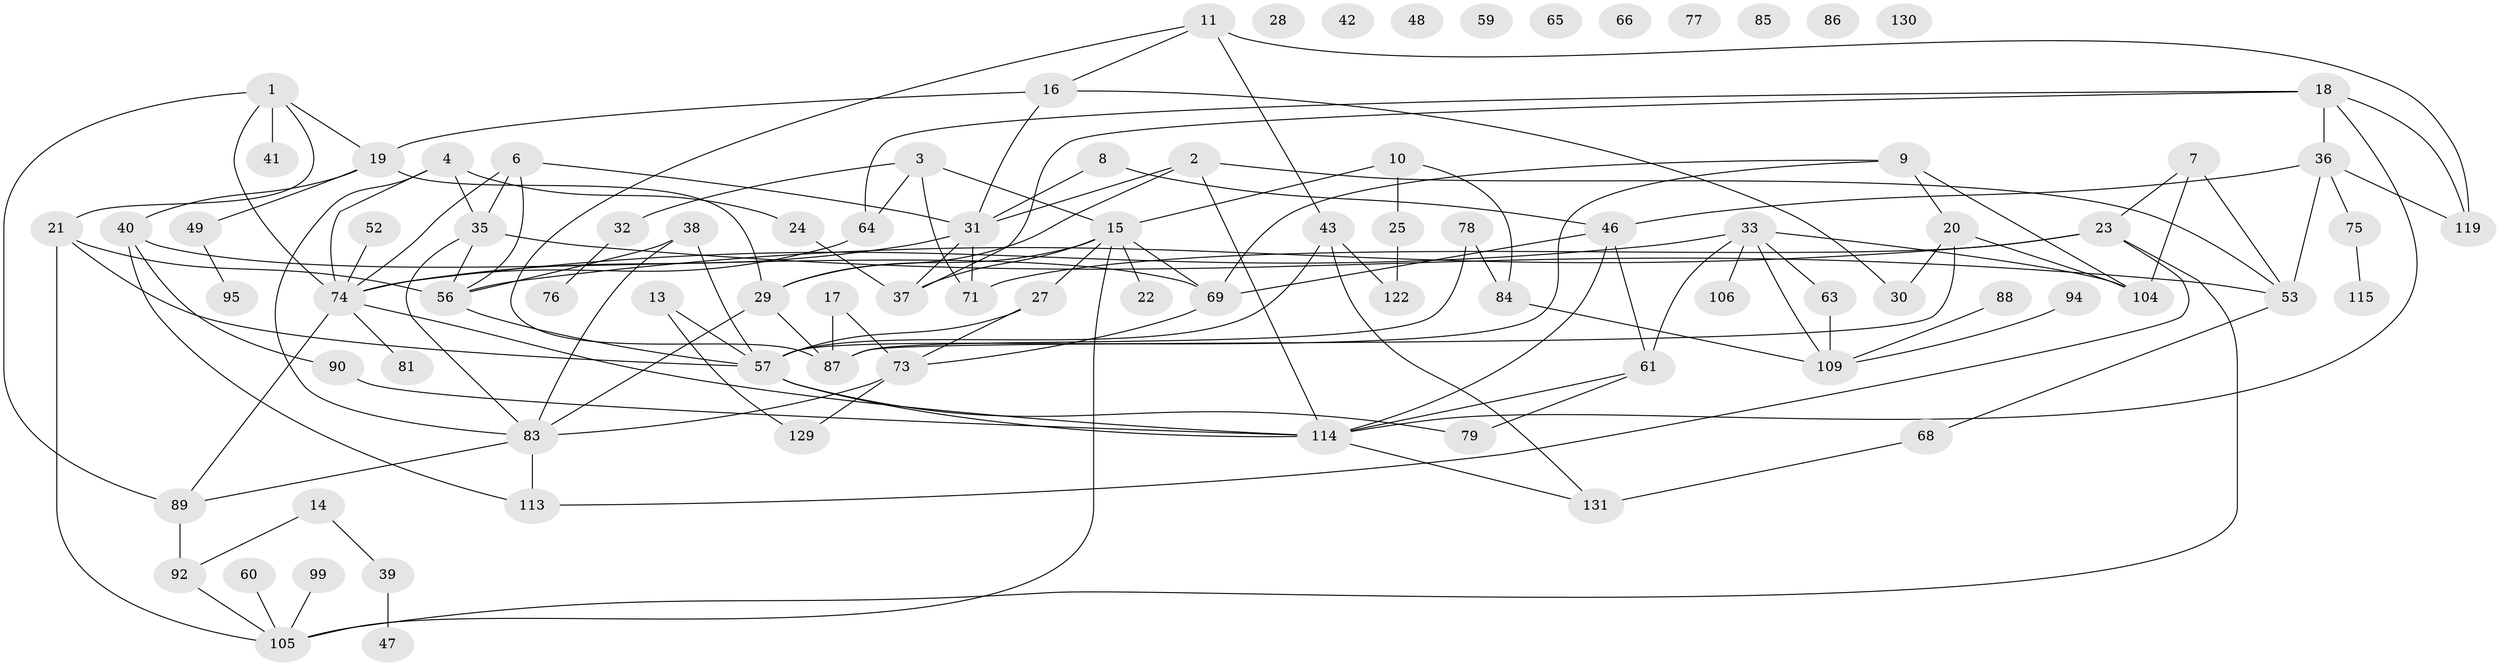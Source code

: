 // Generated by graph-tools (version 1.1) at 2025/23/03/03/25 07:23:25]
// undirected, 89 vertices, 137 edges
graph export_dot {
graph [start="1"]
  node [color=gray90,style=filled];
  1 [super="+5"];
  2 [super="+44"];
  3 [super="+100"];
  4 [super="+12"];
  6 [super="+98"];
  7;
  8;
  9;
  10;
  11 [super="+26"];
  13 [super="+93"];
  14;
  15 [super="+110"];
  16 [super="+67"];
  17;
  18 [super="+72"];
  19 [super="+70"];
  20 [super="+116"];
  21 [super="+62"];
  22;
  23 [super="+45"];
  24;
  25 [super="+111"];
  27;
  28;
  29 [super="+128"];
  30 [super="+54"];
  31 [super="+118"];
  32 [super="+80"];
  33 [super="+34"];
  35 [super="+123"];
  36 [super="+51"];
  37 [super="+102"];
  38 [super="+50"];
  39 [super="+58"];
  40 [super="+103"];
  41;
  42;
  43;
  46 [super="+107"];
  47;
  48;
  49;
  52 [super="+132"];
  53 [super="+55"];
  56 [super="+127"];
  57 [super="+125"];
  59;
  60;
  61 [super="+101"];
  63;
  64 [super="+96"];
  65;
  66;
  68;
  69 [super="+91"];
  71 [super="+120"];
  73 [super="+97"];
  74 [super="+82"];
  75;
  76;
  77;
  78 [super="+126"];
  79;
  81;
  83 [super="+121"];
  84 [super="+117"];
  85;
  86;
  87 [super="+112"];
  88;
  89;
  90 [super="+108"];
  92 [super="+135"];
  94;
  95;
  99;
  104;
  105;
  106;
  109 [super="+133"];
  113;
  114 [super="+124"];
  115;
  119;
  122;
  129;
  130;
  131 [super="+134"];
  1 -- 41;
  1 -- 74;
  1 -- 89;
  1 -- 21;
  1 -- 19;
  2 -- 31;
  2 -- 53;
  2 -- 29;
  2 -- 114;
  3 -- 15;
  3 -- 64;
  3 -- 32;
  3 -- 71;
  4 -- 35;
  4 -- 74;
  4 -- 24;
  4 -- 83;
  6 -- 35;
  6 -- 56;
  6 -- 31;
  6 -- 74;
  7 -- 53;
  7 -- 104;
  7 -- 23;
  8 -- 31;
  8 -- 46;
  9 -- 20;
  9 -- 69;
  9 -- 104;
  9 -- 57;
  10 -- 25;
  10 -- 84;
  10 -- 15;
  11 -- 16;
  11 -- 119;
  11 -- 87;
  11 -- 43;
  13 -- 57;
  13 -- 129;
  14 -- 39;
  14 -- 92;
  15 -- 27;
  15 -- 69;
  15 -- 37;
  15 -- 22;
  15 -- 105;
  15 -- 29;
  16 -- 19;
  16 -- 30;
  16 -- 31;
  17 -- 73;
  17 -- 87;
  18 -- 37;
  18 -- 114;
  18 -- 119;
  18 -- 64;
  18 -- 36;
  19 -- 29;
  19 -- 40 [weight=2];
  19 -- 49;
  20 -- 30;
  20 -- 104;
  20 -- 87;
  21 -- 105;
  21 -- 56;
  21 -- 57;
  23 -- 105;
  23 -- 113;
  23 -- 71;
  23 -- 56;
  24 -- 37;
  25 -- 122;
  27 -- 73;
  27 -- 57;
  29 -- 83;
  29 -- 87;
  31 -- 37;
  31 -- 74;
  31 -- 71;
  32 -- 76;
  33 -- 104;
  33 -- 106;
  33 -- 61;
  33 -- 63;
  33 -- 109;
  33 -- 74;
  35 -- 56 [weight=2];
  35 -- 83;
  35 -- 53;
  36 -- 46;
  36 -- 53;
  36 -- 119;
  36 -- 75;
  38 -- 83;
  38 -- 56;
  38 -- 57;
  39 -- 47;
  40 -- 90;
  40 -- 113;
  40 -- 69;
  43 -- 57;
  43 -- 122;
  43 -- 131;
  46 -- 61;
  46 -- 114;
  46 -- 69;
  49 -- 95;
  52 -- 74;
  53 -- 68;
  56 -- 57;
  57 -- 79;
  57 -- 114;
  60 -- 105;
  61 -- 114;
  61 -- 79;
  63 -- 109;
  64 -- 74 [weight=2];
  68 -- 131;
  69 -- 73;
  73 -- 83;
  73 -- 129;
  74 -- 81;
  74 -- 89;
  74 -- 114;
  75 -- 115;
  78 -- 87;
  78 -- 84;
  83 -- 89;
  83 -- 113;
  84 -- 109;
  88 -- 109;
  89 -- 92;
  90 -- 114;
  92 -- 105;
  94 -- 109;
  99 -- 105;
  114 -- 131;
}
